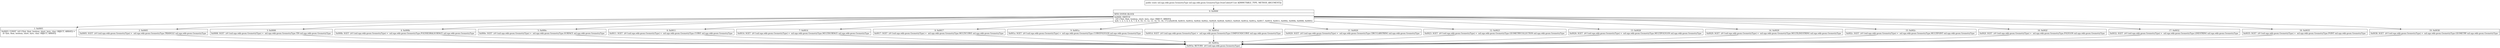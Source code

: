 digraph "CFG formil.nga.wkb.geom.GeometryType.fromCode(I)Lmil\/nga\/wkb\/geom\/GeometryType;" {
Node_0 [shape=record,label="{0\:\ 0x0000|MTH_ENTER_BLOCK\l|0x0000: SWITCH  \l  (r0 I:?[int, float, boolean, short, byte, char, OBJECT, ARRAY])\l k:[0, 1, 2, 3, 4, 5, 6, 7, 8, 9, 10, 11, 12, 13, 14, 15, 16, 17] t:[0x0038, 0x0035, 0x0032, 0x002f, 0x002c, 0x0029, 0x0026, 0x0023, 0x0020, 0x001d, 0x001a, 0x0017, 0x0014, 0x0011, 0x000e, 0x000b, 0x0008, 0x0005] \l}"];
Node_1 [shape=record,label="{1\:\ 0x0003|0x0003: CONST  (r0 I:?[int, float, boolean, short, byte, char, OBJECT, ARRAY]) = \l  (0 ?[int, float, boolean, short, byte, char, OBJECT, ARRAY])\l \l}"];
Node_2 [shape=record,label="{2\:\ 0x0005|0x0005: SGET  (r0 I:mil.nga.wkb.geom.GeometryType) =  mil.nga.wkb.geom.GeometryType.TRIANGLE mil.nga.wkb.geom.GeometryType \l}"];
Node_3 [shape=record,label="{3\:\ 0x0008|0x0008: SGET  (r0 I:mil.nga.wkb.geom.GeometryType) =  mil.nga.wkb.geom.GeometryType.TIN mil.nga.wkb.geom.GeometryType \l}"];
Node_4 [shape=record,label="{4\:\ 0x000b|0x000b: SGET  (r0 I:mil.nga.wkb.geom.GeometryType) =  mil.nga.wkb.geom.GeometryType.POLYHEDRALSURFACE mil.nga.wkb.geom.GeometryType \l}"];
Node_5 [shape=record,label="{5\:\ 0x000e|0x000e: SGET  (r0 I:mil.nga.wkb.geom.GeometryType) =  mil.nga.wkb.geom.GeometryType.SURFACE mil.nga.wkb.geom.GeometryType \l}"];
Node_6 [shape=record,label="{6\:\ 0x0011|0x0011: SGET  (r0 I:mil.nga.wkb.geom.GeometryType) =  mil.nga.wkb.geom.GeometryType.CURVE mil.nga.wkb.geom.GeometryType \l}"];
Node_7 [shape=record,label="{7\:\ 0x0014|0x0014: SGET  (r0 I:mil.nga.wkb.geom.GeometryType) =  mil.nga.wkb.geom.GeometryType.MULTISURFACE mil.nga.wkb.geom.GeometryType \l}"];
Node_8 [shape=record,label="{8\:\ 0x0017|0x0017: SGET  (r0 I:mil.nga.wkb.geom.GeometryType) =  mil.nga.wkb.geom.GeometryType.MULTICURVE mil.nga.wkb.geom.GeometryType \l}"];
Node_9 [shape=record,label="{9\:\ 0x001a|0x001a: SGET  (r0 I:mil.nga.wkb.geom.GeometryType) =  mil.nga.wkb.geom.GeometryType.CURVEPOLYGON mil.nga.wkb.geom.GeometryType \l}"];
Node_10 [shape=record,label="{10\:\ 0x001d|0x001d: SGET  (r0 I:mil.nga.wkb.geom.GeometryType) =  mil.nga.wkb.geom.GeometryType.COMPOUNDCURVE mil.nga.wkb.geom.GeometryType \l}"];
Node_11 [shape=record,label="{11\:\ 0x0020|0x0020: SGET  (r0 I:mil.nga.wkb.geom.GeometryType) =  mil.nga.wkb.geom.GeometryType.CIRCULARSTRING mil.nga.wkb.geom.GeometryType \l}"];
Node_12 [shape=record,label="{12\:\ 0x0023|0x0023: SGET  (r0 I:mil.nga.wkb.geom.GeometryType) =  mil.nga.wkb.geom.GeometryType.GEOMETRYCOLLECTION mil.nga.wkb.geom.GeometryType \l}"];
Node_13 [shape=record,label="{13\:\ 0x0026|0x0026: SGET  (r0 I:mil.nga.wkb.geom.GeometryType) =  mil.nga.wkb.geom.GeometryType.MULTIPOLYGON mil.nga.wkb.geom.GeometryType \l}"];
Node_14 [shape=record,label="{14\:\ 0x0029|0x0029: SGET  (r0 I:mil.nga.wkb.geom.GeometryType) =  mil.nga.wkb.geom.GeometryType.MULTILINESTRING mil.nga.wkb.geom.GeometryType \l}"];
Node_15 [shape=record,label="{15\:\ 0x002c|0x002c: SGET  (r0 I:mil.nga.wkb.geom.GeometryType) =  mil.nga.wkb.geom.GeometryType.MULTIPOINT mil.nga.wkb.geom.GeometryType \l}"];
Node_16 [shape=record,label="{16\:\ 0x002f|0x002f: SGET  (r0 I:mil.nga.wkb.geom.GeometryType) =  mil.nga.wkb.geom.GeometryType.POLYGON mil.nga.wkb.geom.GeometryType \l}"];
Node_17 [shape=record,label="{17\:\ 0x0032|0x0032: SGET  (r0 I:mil.nga.wkb.geom.GeometryType) =  mil.nga.wkb.geom.GeometryType.LINESTRING mil.nga.wkb.geom.GeometryType \l}"];
Node_18 [shape=record,label="{18\:\ 0x0035|0x0035: SGET  (r0 I:mil.nga.wkb.geom.GeometryType) =  mil.nga.wkb.geom.GeometryType.POINT mil.nga.wkb.geom.GeometryType \l}"];
Node_19 [shape=record,label="{19\:\ 0x0038|0x0038: SGET  (r0 I:mil.nga.wkb.geom.GeometryType) =  mil.nga.wkb.geom.GeometryType.GEOMETRY mil.nga.wkb.geom.GeometryType \l}"];
Node_20 [shape=record,label="{20\:\ 0x003a|0x003a: RETURN  (r0 I:mil.nga.wkb.geom.GeometryType) \l}"];
MethodNode[shape=record,label="{public static mil.nga.wkb.geom.GeometryType mil.nga.wkb.geom.GeometryType.fromCode((r0 I:int A[IMMUTABLE_TYPE, METHOD_ARGUMENT])) }"];
MethodNode -> Node_0;
Node_0 -> Node_1;
Node_0 -> Node_2;
Node_0 -> Node_3;
Node_0 -> Node_4;
Node_0 -> Node_5;
Node_0 -> Node_6;
Node_0 -> Node_7;
Node_0 -> Node_8;
Node_0 -> Node_9;
Node_0 -> Node_10;
Node_0 -> Node_11;
Node_0 -> Node_12;
Node_0 -> Node_13;
Node_0 -> Node_14;
Node_0 -> Node_15;
Node_0 -> Node_16;
Node_0 -> Node_17;
Node_0 -> Node_18;
Node_0 -> Node_19;
Node_1 -> Node_20;
Node_2 -> Node_20;
Node_3 -> Node_20;
Node_4 -> Node_20;
Node_5 -> Node_20;
Node_6 -> Node_20;
Node_7 -> Node_20;
Node_8 -> Node_20;
Node_9 -> Node_20;
Node_10 -> Node_20;
Node_11 -> Node_20;
Node_12 -> Node_20;
Node_13 -> Node_20;
Node_14 -> Node_20;
Node_15 -> Node_20;
Node_16 -> Node_20;
Node_17 -> Node_20;
Node_18 -> Node_20;
Node_19 -> Node_20;
}

